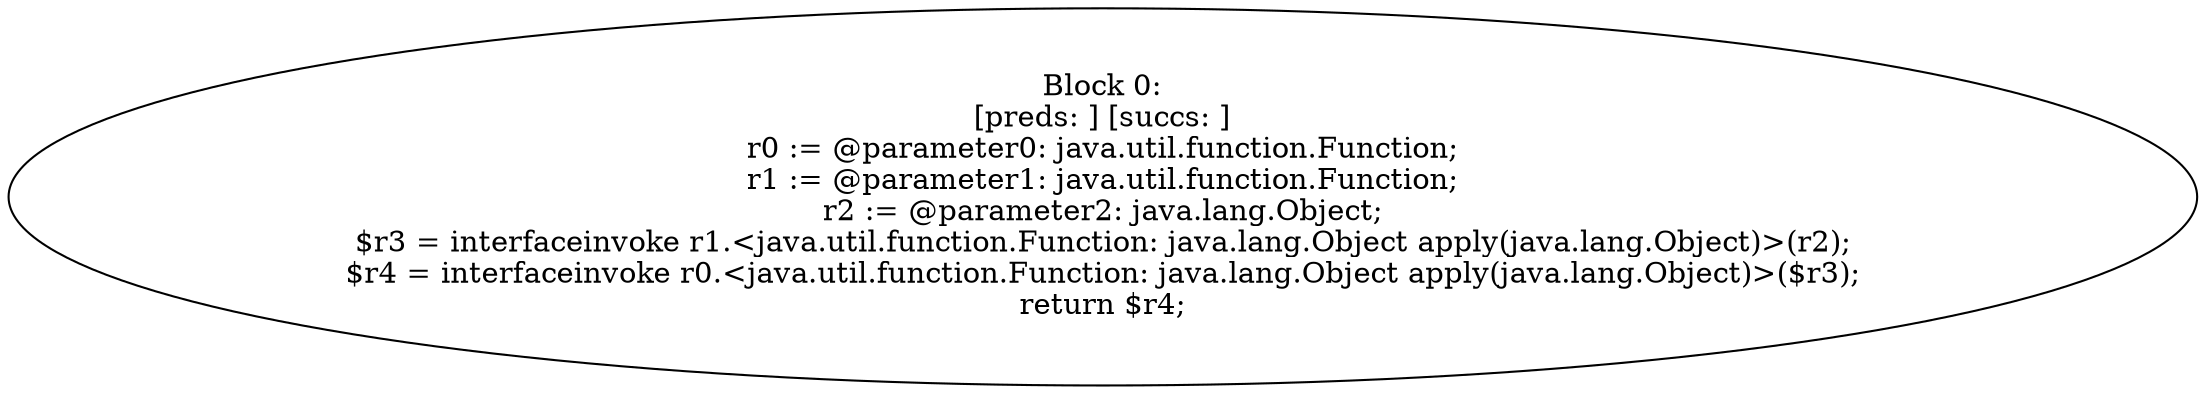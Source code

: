 digraph "unitGraph" {
    "Block 0:
[preds: ] [succs: ]
r0 := @parameter0: java.util.function.Function;
r1 := @parameter1: java.util.function.Function;
r2 := @parameter2: java.lang.Object;
$r3 = interfaceinvoke r1.<java.util.function.Function: java.lang.Object apply(java.lang.Object)>(r2);
$r4 = interfaceinvoke r0.<java.util.function.Function: java.lang.Object apply(java.lang.Object)>($r3);
return $r4;
"
}
